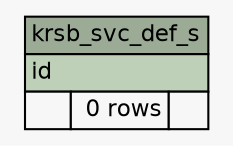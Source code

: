 // dot 2.28.0 on Mac OS X 10.7.2
// SchemaSpy rev 590
digraph "krsb_svc_def_s" {
  graph [
    rankdir="RL"
    bgcolor="#f7f7f7"
    nodesep="0.18"
    ranksep="0.46"
    fontname="Helvetica"
    fontsize="11"
  ];
  node [
    fontname="Helvetica"
    fontsize="11"
    shape="plaintext"
  ];
  edge [
    arrowsize="0.8"
  ];
  "krsb_svc_def_s" [
    label=<
    <TABLE BORDER="0" CELLBORDER="1" CELLSPACING="0" BGCOLOR="#ffffff">
      <TR><TD COLSPAN="3" BGCOLOR="#9bab96" ALIGN="CENTER">krsb_svc_def_s</TD></TR>
      <TR><TD PORT="id" COLSPAN="3" BGCOLOR="#bed1b8" ALIGN="LEFT">id</TD></TR>
      <TR><TD ALIGN="LEFT" BGCOLOR="#f7f7f7">  </TD><TD ALIGN="RIGHT" BGCOLOR="#f7f7f7">0 rows</TD><TD ALIGN="RIGHT" BGCOLOR="#f7f7f7">  </TD></TR>
    </TABLE>>
    URL="tables/krsb_svc_def_s.html"
    tooltip="krsb_svc_def_s"
  ];
}
